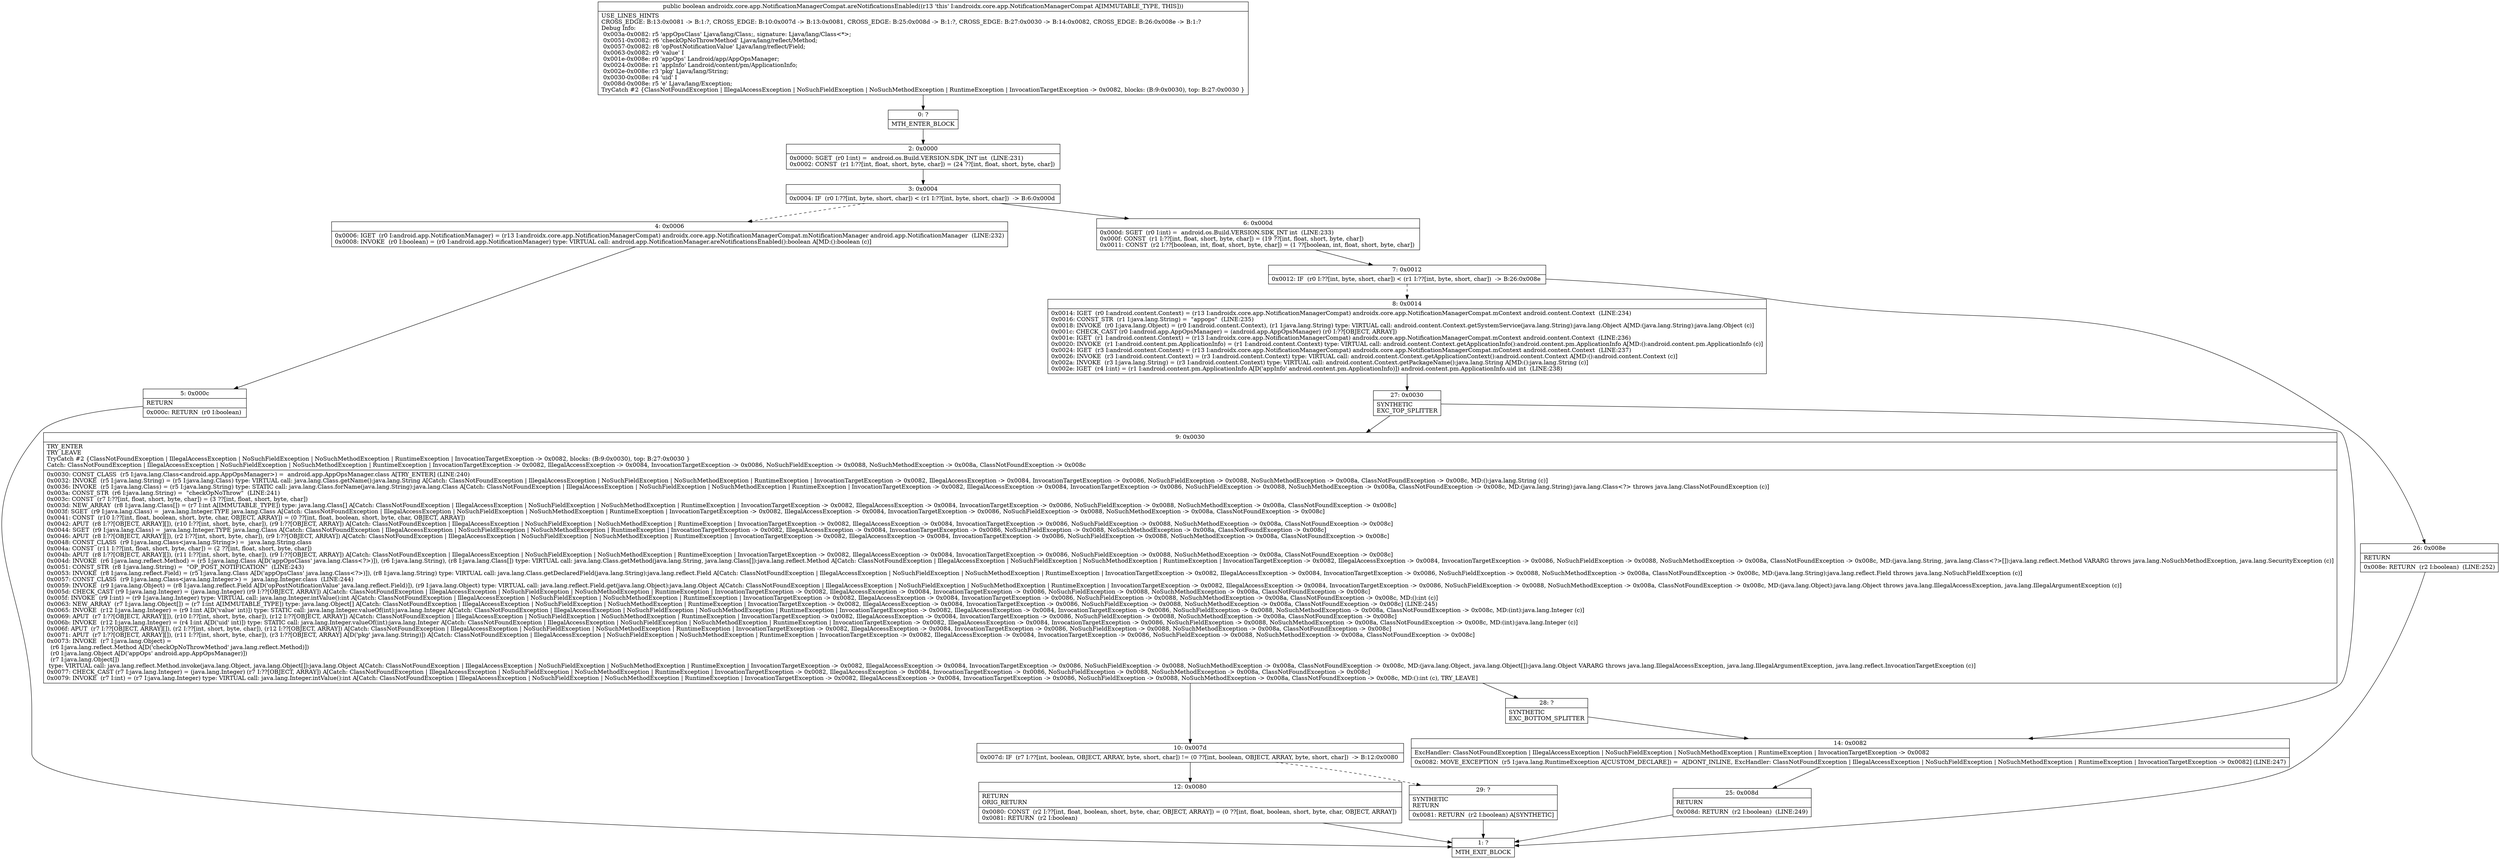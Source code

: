 digraph "CFG forandroidx.core.app.NotificationManagerCompat.areNotificationsEnabled()Z" {
Node_0 [shape=record,label="{0\:\ ?|MTH_ENTER_BLOCK\l}"];
Node_2 [shape=record,label="{2\:\ 0x0000|0x0000: SGET  (r0 I:int) =  android.os.Build.VERSION.SDK_INT int  (LINE:231)\l0x0002: CONST  (r1 I:??[int, float, short, byte, char]) = (24 ??[int, float, short, byte, char]) \l}"];
Node_3 [shape=record,label="{3\:\ 0x0004|0x0004: IF  (r0 I:??[int, byte, short, char]) \< (r1 I:??[int, byte, short, char])  \-\> B:6:0x000d \l}"];
Node_4 [shape=record,label="{4\:\ 0x0006|0x0006: IGET  (r0 I:android.app.NotificationManager) = (r13 I:androidx.core.app.NotificationManagerCompat) androidx.core.app.NotificationManagerCompat.mNotificationManager android.app.NotificationManager  (LINE:232)\l0x0008: INVOKE  (r0 I:boolean) = (r0 I:android.app.NotificationManager) type: VIRTUAL call: android.app.NotificationManager.areNotificationsEnabled():boolean A[MD:():boolean (c)]\l}"];
Node_5 [shape=record,label="{5\:\ 0x000c|RETURN\l|0x000c: RETURN  (r0 I:boolean) \l}"];
Node_1 [shape=record,label="{1\:\ ?|MTH_EXIT_BLOCK\l}"];
Node_6 [shape=record,label="{6\:\ 0x000d|0x000d: SGET  (r0 I:int) =  android.os.Build.VERSION.SDK_INT int  (LINE:233)\l0x000f: CONST  (r1 I:??[int, float, short, byte, char]) = (19 ??[int, float, short, byte, char]) \l0x0011: CONST  (r2 I:??[boolean, int, float, short, byte, char]) = (1 ??[boolean, int, float, short, byte, char]) \l}"];
Node_7 [shape=record,label="{7\:\ 0x0012|0x0012: IF  (r0 I:??[int, byte, short, char]) \< (r1 I:??[int, byte, short, char])  \-\> B:26:0x008e \l}"];
Node_8 [shape=record,label="{8\:\ 0x0014|0x0014: IGET  (r0 I:android.content.Context) = (r13 I:androidx.core.app.NotificationManagerCompat) androidx.core.app.NotificationManagerCompat.mContext android.content.Context  (LINE:234)\l0x0016: CONST_STR  (r1 I:java.lang.String) =  \"appops\"  (LINE:235)\l0x0018: INVOKE  (r0 I:java.lang.Object) = (r0 I:android.content.Context), (r1 I:java.lang.String) type: VIRTUAL call: android.content.Context.getSystemService(java.lang.String):java.lang.Object A[MD:(java.lang.String):java.lang.Object (c)]\l0x001c: CHECK_CAST (r0 I:android.app.AppOpsManager) = (android.app.AppOpsManager) (r0 I:??[OBJECT, ARRAY]) \l0x001e: IGET  (r1 I:android.content.Context) = (r13 I:androidx.core.app.NotificationManagerCompat) androidx.core.app.NotificationManagerCompat.mContext android.content.Context  (LINE:236)\l0x0020: INVOKE  (r1 I:android.content.pm.ApplicationInfo) = (r1 I:android.content.Context) type: VIRTUAL call: android.content.Context.getApplicationInfo():android.content.pm.ApplicationInfo A[MD:():android.content.pm.ApplicationInfo (c)]\l0x0024: IGET  (r3 I:android.content.Context) = (r13 I:androidx.core.app.NotificationManagerCompat) androidx.core.app.NotificationManagerCompat.mContext android.content.Context  (LINE:237)\l0x0026: INVOKE  (r3 I:android.content.Context) = (r3 I:android.content.Context) type: VIRTUAL call: android.content.Context.getApplicationContext():android.content.Context A[MD:():android.content.Context (c)]\l0x002a: INVOKE  (r3 I:java.lang.String) = (r3 I:android.content.Context) type: VIRTUAL call: android.content.Context.getPackageName():java.lang.String A[MD:():java.lang.String (c)]\l0x002e: IGET  (r4 I:int) = (r1 I:android.content.pm.ApplicationInfo A[D('appInfo' android.content.pm.ApplicationInfo)]) android.content.pm.ApplicationInfo.uid int  (LINE:238)\l}"];
Node_27 [shape=record,label="{27\:\ 0x0030|SYNTHETIC\lEXC_TOP_SPLITTER\l}"];
Node_9 [shape=record,label="{9\:\ 0x0030|TRY_ENTER\lTRY_LEAVE\lTryCatch #2 \{ClassNotFoundException \| IllegalAccessException \| NoSuchFieldException \| NoSuchMethodException \| RuntimeException \| InvocationTargetException \-\> 0x0082, blocks: (B:9:0x0030), top: B:27:0x0030 \}\lCatch: ClassNotFoundException \| IllegalAccessException \| NoSuchFieldException \| NoSuchMethodException \| RuntimeException \| InvocationTargetException \-\> 0x0082, IllegalAccessException \-\> 0x0084, InvocationTargetException \-\> 0x0086, NoSuchFieldException \-\> 0x0088, NoSuchMethodException \-\> 0x008a, ClassNotFoundException \-\> 0x008c\l|0x0030: CONST_CLASS  (r5 I:java.lang.Class\<android.app.AppOpsManager\>) =  android.app.AppOpsManager.class A[TRY_ENTER] (LINE:240)\l0x0032: INVOKE  (r5 I:java.lang.String) = (r5 I:java.lang.Class) type: VIRTUAL call: java.lang.Class.getName():java.lang.String A[Catch: ClassNotFoundException \| IllegalAccessException \| NoSuchFieldException \| NoSuchMethodException \| RuntimeException \| InvocationTargetException \-\> 0x0082, IllegalAccessException \-\> 0x0084, InvocationTargetException \-\> 0x0086, NoSuchFieldException \-\> 0x0088, NoSuchMethodException \-\> 0x008a, ClassNotFoundException \-\> 0x008c, MD:():java.lang.String (c)]\l0x0036: INVOKE  (r5 I:java.lang.Class) = (r5 I:java.lang.String) type: STATIC call: java.lang.Class.forName(java.lang.String):java.lang.Class A[Catch: ClassNotFoundException \| IllegalAccessException \| NoSuchFieldException \| NoSuchMethodException \| RuntimeException \| InvocationTargetException \-\> 0x0082, IllegalAccessException \-\> 0x0084, InvocationTargetException \-\> 0x0086, NoSuchFieldException \-\> 0x0088, NoSuchMethodException \-\> 0x008a, ClassNotFoundException \-\> 0x008c, MD:(java.lang.String):java.lang.Class\<?\> throws java.lang.ClassNotFoundException (c)]\l0x003a: CONST_STR  (r6 I:java.lang.String) =  \"checkOpNoThrow\"  (LINE:241)\l0x003c: CONST  (r7 I:??[int, float, short, byte, char]) = (3 ??[int, float, short, byte, char]) \l0x003d: NEW_ARRAY  (r8 I:java.lang.Class[]) = (r7 I:int A[IMMUTABLE_TYPE]) type: java.lang.Class[] A[Catch: ClassNotFoundException \| IllegalAccessException \| NoSuchFieldException \| NoSuchMethodException \| RuntimeException \| InvocationTargetException \-\> 0x0082, IllegalAccessException \-\> 0x0084, InvocationTargetException \-\> 0x0086, NoSuchFieldException \-\> 0x0088, NoSuchMethodException \-\> 0x008a, ClassNotFoundException \-\> 0x008c]\l0x003f: SGET  (r9 I:java.lang.Class) =  java.lang.Integer.TYPE java.lang.Class A[Catch: ClassNotFoundException \| IllegalAccessException \| NoSuchFieldException \| NoSuchMethodException \| RuntimeException \| InvocationTargetException \-\> 0x0082, IllegalAccessException \-\> 0x0084, InvocationTargetException \-\> 0x0086, NoSuchFieldException \-\> 0x0088, NoSuchMethodException \-\> 0x008a, ClassNotFoundException \-\> 0x008c]\l0x0041: CONST  (r10 I:??[int, float, boolean, short, byte, char, OBJECT, ARRAY]) = (0 ??[int, float, boolean, short, byte, char, OBJECT, ARRAY]) \l0x0042: APUT  (r8 I:??[OBJECT, ARRAY][]), (r10 I:??[int, short, byte, char]), (r9 I:??[OBJECT, ARRAY]) A[Catch: ClassNotFoundException \| IllegalAccessException \| NoSuchFieldException \| NoSuchMethodException \| RuntimeException \| InvocationTargetException \-\> 0x0082, IllegalAccessException \-\> 0x0084, InvocationTargetException \-\> 0x0086, NoSuchFieldException \-\> 0x0088, NoSuchMethodException \-\> 0x008a, ClassNotFoundException \-\> 0x008c]\l0x0044: SGET  (r9 I:java.lang.Class) =  java.lang.Integer.TYPE java.lang.Class A[Catch: ClassNotFoundException \| IllegalAccessException \| NoSuchFieldException \| NoSuchMethodException \| RuntimeException \| InvocationTargetException \-\> 0x0082, IllegalAccessException \-\> 0x0084, InvocationTargetException \-\> 0x0086, NoSuchFieldException \-\> 0x0088, NoSuchMethodException \-\> 0x008a, ClassNotFoundException \-\> 0x008c]\l0x0046: APUT  (r8 I:??[OBJECT, ARRAY][]), (r2 I:??[int, short, byte, char]), (r9 I:??[OBJECT, ARRAY]) A[Catch: ClassNotFoundException \| IllegalAccessException \| NoSuchFieldException \| NoSuchMethodException \| RuntimeException \| InvocationTargetException \-\> 0x0082, IllegalAccessException \-\> 0x0084, InvocationTargetException \-\> 0x0086, NoSuchFieldException \-\> 0x0088, NoSuchMethodException \-\> 0x008a, ClassNotFoundException \-\> 0x008c]\l0x0048: CONST_CLASS  (r9 I:java.lang.Class\<java.lang.String\>) =  java.lang.String.class \l0x004a: CONST  (r11 I:??[int, float, short, byte, char]) = (2 ??[int, float, short, byte, char]) \l0x004b: APUT  (r8 I:??[OBJECT, ARRAY][]), (r11 I:??[int, short, byte, char]), (r9 I:??[OBJECT, ARRAY]) A[Catch: ClassNotFoundException \| IllegalAccessException \| NoSuchFieldException \| NoSuchMethodException \| RuntimeException \| InvocationTargetException \-\> 0x0082, IllegalAccessException \-\> 0x0084, InvocationTargetException \-\> 0x0086, NoSuchFieldException \-\> 0x0088, NoSuchMethodException \-\> 0x008a, ClassNotFoundException \-\> 0x008c]\l0x004d: INVOKE  (r6 I:java.lang.reflect.Method) = (r5 I:java.lang.Class A[D('appOpsClass' java.lang.Class\<?\>)]), (r6 I:java.lang.String), (r8 I:java.lang.Class[]) type: VIRTUAL call: java.lang.Class.getMethod(java.lang.String, java.lang.Class[]):java.lang.reflect.Method A[Catch: ClassNotFoundException \| IllegalAccessException \| NoSuchFieldException \| NoSuchMethodException \| RuntimeException \| InvocationTargetException \-\> 0x0082, IllegalAccessException \-\> 0x0084, InvocationTargetException \-\> 0x0086, NoSuchFieldException \-\> 0x0088, NoSuchMethodException \-\> 0x008a, ClassNotFoundException \-\> 0x008c, MD:(java.lang.String, java.lang.Class\<?\>[]):java.lang.reflect.Method VARARG throws java.lang.NoSuchMethodException, java.lang.SecurityException (c)]\l0x0051: CONST_STR  (r8 I:java.lang.String) =  \"OP_POST_NOTIFICATION\"  (LINE:243)\l0x0053: INVOKE  (r8 I:java.lang.reflect.Field) = (r5 I:java.lang.Class A[D('appOpsClass' java.lang.Class\<?\>)]), (r8 I:java.lang.String) type: VIRTUAL call: java.lang.Class.getDeclaredField(java.lang.String):java.lang.reflect.Field A[Catch: ClassNotFoundException \| IllegalAccessException \| NoSuchFieldException \| NoSuchMethodException \| RuntimeException \| InvocationTargetException \-\> 0x0082, IllegalAccessException \-\> 0x0084, InvocationTargetException \-\> 0x0086, NoSuchFieldException \-\> 0x0088, NoSuchMethodException \-\> 0x008a, ClassNotFoundException \-\> 0x008c, MD:(java.lang.String):java.lang.reflect.Field throws java.lang.NoSuchFieldException (c)]\l0x0057: CONST_CLASS  (r9 I:java.lang.Class\<java.lang.Integer\>) =  java.lang.Integer.class  (LINE:244)\l0x0059: INVOKE  (r9 I:java.lang.Object) = (r8 I:java.lang.reflect.Field A[D('opPostNotificationValue' java.lang.reflect.Field)]), (r9 I:java.lang.Object) type: VIRTUAL call: java.lang.reflect.Field.get(java.lang.Object):java.lang.Object A[Catch: ClassNotFoundException \| IllegalAccessException \| NoSuchFieldException \| NoSuchMethodException \| RuntimeException \| InvocationTargetException \-\> 0x0082, IllegalAccessException \-\> 0x0084, InvocationTargetException \-\> 0x0086, NoSuchFieldException \-\> 0x0088, NoSuchMethodException \-\> 0x008a, ClassNotFoundException \-\> 0x008c, MD:(java.lang.Object):java.lang.Object throws java.lang.IllegalAccessException, java.lang.IllegalArgumentException (c)]\l0x005d: CHECK_CAST (r9 I:java.lang.Integer) = (java.lang.Integer) (r9 I:??[OBJECT, ARRAY]) A[Catch: ClassNotFoundException \| IllegalAccessException \| NoSuchFieldException \| NoSuchMethodException \| RuntimeException \| InvocationTargetException \-\> 0x0082, IllegalAccessException \-\> 0x0084, InvocationTargetException \-\> 0x0086, NoSuchFieldException \-\> 0x0088, NoSuchMethodException \-\> 0x008a, ClassNotFoundException \-\> 0x008c]\l0x005f: INVOKE  (r9 I:int) = (r9 I:java.lang.Integer) type: VIRTUAL call: java.lang.Integer.intValue():int A[Catch: ClassNotFoundException \| IllegalAccessException \| NoSuchFieldException \| NoSuchMethodException \| RuntimeException \| InvocationTargetException \-\> 0x0082, IllegalAccessException \-\> 0x0084, InvocationTargetException \-\> 0x0086, NoSuchFieldException \-\> 0x0088, NoSuchMethodException \-\> 0x008a, ClassNotFoundException \-\> 0x008c, MD:():int (c)]\l0x0063: NEW_ARRAY  (r7 I:java.lang.Object[]) = (r7 I:int A[IMMUTABLE_TYPE]) type: java.lang.Object[] A[Catch: ClassNotFoundException \| IllegalAccessException \| NoSuchFieldException \| NoSuchMethodException \| RuntimeException \| InvocationTargetException \-\> 0x0082, IllegalAccessException \-\> 0x0084, InvocationTargetException \-\> 0x0086, NoSuchFieldException \-\> 0x0088, NoSuchMethodException \-\> 0x008a, ClassNotFoundException \-\> 0x008c] (LINE:245)\l0x0065: INVOKE  (r12 I:java.lang.Integer) = (r9 I:int A[D('value' int)]) type: STATIC call: java.lang.Integer.valueOf(int):java.lang.Integer A[Catch: ClassNotFoundException \| IllegalAccessException \| NoSuchFieldException \| NoSuchMethodException \| RuntimeException \| InvocationTargetException \-\> 0x0082, IllegalAccessException \-\> 0x0084, InvocationTargetException \-\> 0x0086, NoSuchFieldException \-\> 0x0088, NoSuchMethodException \-\> 0x008a, ClassNotFoundException \-\> 0x008c, MD:(int):java.lang.Integer (c)]\l0x0069: APUT  (r7 I:??[OBJECT, ARRAY][]), (r10 I:??[int, short, byte, char]), (r12 I:??[OBJECT, ARRAY]) A[Catch: ClassNotFoundException \| IllegalAccessException \| NoSuchFieldException \| NoSuchMethodException \| RuntimeException \| InvocationTargetException \-\> 0x0082, IllegalAccessException \-\> 0x0084, InvocationTargetException \-\> 0x0086, NoSuchFieldException \-\> 0x0088, NoSuchMethodException \-\> 0x008a, ClassNotFoundException \-\> 0x008c]\l0x006b: INVOKE  (r12 I:java.lang.Integer) = (r4 I:int A[D('uid' int)]) type: STATIC call: java.lang.Integer.valueOf(int):java.lang.Integer A[Catch: ClassNotFoundException \| IllegalAccessException \| NoSuchFieldException \| NoSuchMethodException \| RuntimeException \| InvocationTargetException \-\> 0x0082, IllegalAccessException \-\> 0x0084, InvocationTargetException \-\> 0x0086, NoSuchFieldException \-\> 0x0088, NoSuchMethodException \-\> 0x008a, ClassNotFoundException \-\> 0x008c, MD:(int):java.lang.Integer (c)]\l0x006f: APUT  (r7 I:??[OBJECT, ARRAY][]), (r2 I:??[int, short, byte, char]), (r12 I:??[OBJECT, ARRAY]) A[Catch: ClassNotFoundException \| IllegalAccessException \| NoSuchFieldException \| NoSuchMethodException \| RuntimeException \| InvocationTargetException \-\> 0x0082, IllegalAccessException \-\> 0x0084, InvocationTargetException \-\> 0x0086, NoSuchFieldException \-\> 0x0088, NoSuchMethodException \-\> 0x008a, ClassNotFoundException \-\> 0x008c]\l0x0071: APUT  (r7 I:??[OBJECT, ARRAY][]), (r11 I:??[int, short, byte, char]), (r3 I:??[OBJECT, ARRAY] A[D('pkg' java.lang.String)]) A[Catch: ClassNotFoundException \| IllegalAccessException \| NoSuchFieldException \| NoSuchMethodException \| RuntimeException \| InvocationTargetException \-\> 0x0082, IllegalAccessException \-\> 0x0084, InvocationTargetException \-\> 0x0086, NoSuchFieldException \-\> 0x0088, NoSuchMethodException \-\> 0x008a, ClassNotFoundException \-\> 0x008c]\l0x0073: INVOKE  (r7 I:java.lang.Object) = \l  (r6 I:java.lang.reflect.Method A[D('checkOpNoThrowMethod' java.lang.reflect.Method)])\l  (r0 I:java.lang.Object A[D('appOps' android.app.AppOpsManager)])\l  (r7 I:java.lang.Object[])\l type: VIRTUAL call: java.lang.reflect.Method.invoke(java.lang.Object, java.lang.Object[]):java.lang.Object A[Catch: ClassNotFoundException \| IllegalAccessException \| NoSuchFieldException \| NoSuchMethodException \| RuntimeException \| InvocationTargetException \-\> 0x0082, IllegalAccessException \-\> 0x0084, InvocationTargetException \-\> 0x0086, NoSuchFieldException \-\> 0x0088, NoSuchMethodException \-\> 0x008a, ClassNotFoundException \-\> 0x008c, MD:(java.lang.Object, java.lang.Object[]):java.lang.Object VARARG throws java.lang.IllegalAccessException, java.lang.IllegalArgumentException, java.lang.reflect.InvocationTargetException (c)]\l0x0077: CHECK_CAST (r7 I:java.lang.Integer) = (java.lang.Integer) (r7 I:??[OBJECT, ARRAY]) A[Catch: ClassNotFoundException \| IllegalAccessException \| NoSuchFieldException \| NoSuchMethodException \| RuntimeException \| InvocationTargetException \-\> 0x0082, IllegalAccessException \-\> 0x0084, InvocationTargetException \-\> 0x0086, NoSuchFieldException \-\> 0x0088, NoSuchMethodException \-\> 0x008a, ClassNotFoundException \-\> 0x008c]\l0x0079: INVOKE  (r7 I:int) = (r7 I:java.lang.Integer) type: VIRTUAL call: java.lang.Integer.intValue():int A[Catch: ClassNotFoundException \| IllegalAccessException \| NoSuchFieldException \| NoSuchMethodException \| RuntimeException \| InvocationTargetException \-\> 0x0082, IllegalAccessException \-\> 0x0084, InvocationTargetException \-\> 0x0086, NoSuchFieldException \-\> 0x0088, NoSuchMethodException \-\> 0x008a, ClassNotFoundException \-\> 0x008c, MD:():int (c), TRY_LEAVE]\l}"];
Node_10 [shape=record,label="{10\:\ 0x007d|0x007d: IF  (r7 I:??[int, boolean, OBJECT, ARRAY, byte, short, char]) != (0 ??[int, boolean, OBJECT, ARRAY, byte, short, char])  \-\> B:12:0x0080 \l}"];
Node_12 [shape=record,label="{12\:\ 0x0080|RETURN\lORIG_RETURN\l|0x0080: CONST  (r2 I:??[int, float, boolean, short, byte, char, OBJECT, ARRAY]) = (0 ??[int, float, boolean, short, byte, char, OBJECT, ARRAY]) \l0x0081: RETURN  (r2 I:boolean) \l}"];
Node_29 [shape=record,label="{29\:\ ?|SYNTHETIC\lRETURN\l|0x0081: RETURN  (r2 I:boolean) A[SYNTHETIC]\l}"];
Node_28 [shape=record,label="{28\:\ ?|SYNTHETIC\lEXC_BOTTOM_SPLITTER\l}"];
Node_14 [shape=record,label="{14\:\ 0x0082|ExcHandler: ClassNotFoundException \| IllegalAccessException \| NoSuchFieldException \| NoSuchMethodException \| RuntimeException \| InvocationTargetException \-\> 0x0082\l|0x0082: MOVE_EXCEPTION  (r5 I:java.lang.RuntimeException A[CUSTOM_DECLARE]) =  A[DONT_INLINE, ExcHandler: ClassNotFoundException \| IllegalAccessException \| NoSuchFieldException \| NoSuchMethodException \| RuntimeException \| InvocationTargetException \-\> 0x0082] (LINE:247)\l}"];
Node_25 [shape=record,label="{25\:\ 0x008d|RETURN\l|0x008d: RETURN  (r2 I:boolean)  (LINE:249)\l}"];
Node_26 [shape=record,label="{26\:\ 0x008e|RETURN\l|0x008e: RETURN  (r2 I:boolean)  (LINE:252)\l}"];
MethodNode[shape=record,label="{public boolean androidx.core.app.NotificationManagerCompat.areNotificationsEnabled((r13 'this' I:androidx.core.app.NotificationManagerCompat A[IMMUTABLE_TYPE, THIS]))  | USE_LINES_HINTS\lCROSS_EDGE: B:13:0x0081 \-\> B:1:?, CROSS_EDGE: B:10:0x007d \-\> B:13:0x0081, CROSS_EDGE: B:25:0x008d \-\> B:1:?, CROSS_EDGE: B:27:0x0030 \-\> B:14:0x0082, CROSS_EDGE: B:26:0x008e \-\> B:1:?\lDebug Info:\l  0x003a\-0x0082: r5 'appOpsClass' Ljava\/lang\/Class;, signature: Ljava\/lang\/Class\<*\>;\l  0x0051\-0x0082: r6 'checkOpNoThrowMethod' Ljava\/lang\/reflect\/Method;\l  0x0057\-0x0082: r8 'opPostNotificationValue' Ljava\/lang\/reflect\/Field;\l  0x0063\-0x0082: r9 'value' I\l  0x001e\-0x008e: r0 'appOps' Landroid\/app\/AppOpsManager;\l  0x0024\-0x008e: r1 'appInfo' Landroid\/content\/pm\/ApplicationInfo;\l  0x002e\-0x008e: r3 'pkg' Ljava\/lang\/String;\l  0x0030\-0x008e: r4 'uid' I\l  0x008d\-0x008e: r5 'e' Ljava\/lang\/Exception;\lTryCatch #2 \{ClassNotFoundException \| IllegalAccessException \| NoSuchFieldException \| NoSuchMethodException \| RuntimeException \| InvocationTargetException \-\> 0x0082, blocks: (B:9:0x0030), top: B:27:0x0030 \}\l}"];
MethodNode -> Node_0;Node_0 -> Node_2;
Node_2 -> Node_3;
Node_3 -> Node_4[style=dashed];
Node_3 -> Node_6;
Node_4 -> Node_5;
Node_5 -> Node_1;
Node_6 -> Node_7;
Node_7 -> Node_8[style=dashed];
Node_7 -> Node_26;
Node_8 -> Node_27;
Node_27 -> Node_9;
Node_27 -> Node_14;
Node_9 -> Node_10;
Node_9 -> Node_28;
Node_10 -> Node_12;
Node_10 -> Node_29[style=dashed];
Node_12 -> Node_1;
Node_29 -> Node_1;
Node_28 -> Node_14;
Node_14 -> Node_25;
Node_25 -> Node_1;
Node_26 -> Node_1;
}

